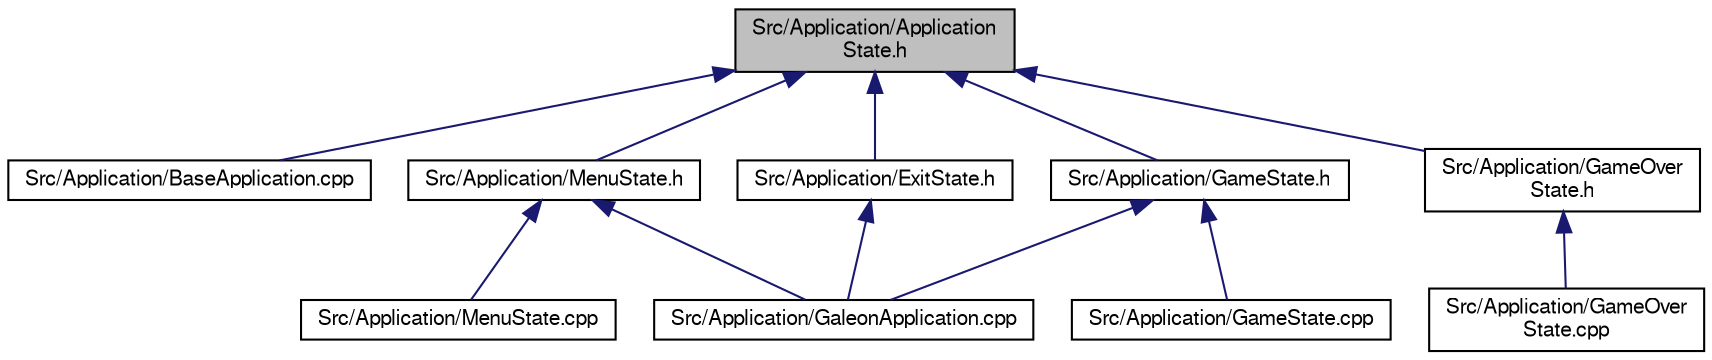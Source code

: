 digraph "Src/Application/ApplicationState.h"
{
  edge [fontname="FreeSans",fontsize="10",labelfontname="FreeSans",labelfontsize="10"];
  node [fontname="FreeSans",fontsize="10",shape=record];
  Node1 [label="Src/Application/Application\lState.h",height=0.2,width=0.4,color="black", fillcolor="grey75", style="filled", fontcolor="black"];
  Node1 -> Node2 [dir="back",color="midnightblue",fontsize="10",style="solid",fontname="FreeSans"];
  Node2 [label="Src/Application/BaseApplication.cpp",height=0.2,width=0.4,color="black", fillcolor="white", style="filled",URL="$_base_application_8cpp.html",tooltip="Contiene la implementaciï¿œn de la clase aplicacion, que maneja la ejecuciï¿œn de todo el juego..."];
  Node1 -> Node3 [dir="back",color="midnightblue",fontsize="10",style="solid",fontname="FreeSans"];
  Node3 [label="Src/Application/ExitState.h",height=0.2,width=0.4,color="black", fillcolor="white", style="filled",URL="$_exit_state_8h.html",tooltip="Contiene la declaración de un estado muy sencillo e independiente de la plataforma, que provoca la terminación de la aplicación. "];
  Node3 -> Node4 [dir="back",color="midnightblue",fontsize="10",style="solid",fontname="FreeSans"];
  Node4 [label="Src/Application/GaleonApplication.cpp",height=0.2,width=0.4,color="black", fillcolor="white", style="filled",URL="$_galeon_application_8cpp.html",tooltip="Contiene la implementación de la clase aplicacion para aplicaciones basadas en Ogre. "];
  Node1 -> Node5 [dir="back",color="midnightblue",fontsize="10",style="solid",fontname="FreeSans"];
  Node5 [label="Src/Application/MenuState.h",height=0.2,width=0.4,color="black", fillcolor="white", style="filled",URL="$_menu_state_8h.html",tooltip="Contiene la declaración del estado de menú. "];
  Node5 -> Node4 [dir="back",color="midnightblue",fontsize="10",style="solid",fontname="FreeSans"];
  Node5 -> Node6 [dir="back",color="midnightblue",fontsize="10",style="solid",fontname="FreeSans"];
  Node6 [label="Src/Application/MenuState.cpp",height=0.2,width=0.4,color="black", fillcolor="white", style="filled",URL="$_menu_state_8cpp.html",tooltip="Contiene la implementación del estado de menú. "];
  Node1 -> Node7 [dir="back",color="midnightblue",fontsize="10",style="solid",fontname="FreeSans"];
  Node7 [label="Src/Application/GameState.h",height=0.2,width=0.4,color="black", fillcolor="white", style="filled",URL="$_game_state_8h.html",tooltip="Contiene la declaración del estado de juego. "];
  Node7 -> Node4 [dir="back",color="midnightblue",fontsize="10",style="solid",fontname="FreeSans"];
  Node7 -> Node8 [dir="back",color="midnightblue",fontsize="10",style="solid",fontname="FreeSans"];
  Node8 [label="Src/Application/GameState.cpp",height=0.2,width=0.4,color="black", fillcolor="white", style="filled",URL="$_game_state_8cpp.html",tooltip="Contiene la implementación del estado de juego. "];
  Node1 -> Node9 [dir="back",color="midnightblue",fontsize="10",style="solid",fontname="FreeSans"];
  Node9 [label="Src/Application/GameOver\lState.h",height=0.2,width=0.4,color="black", fillcolor="white", style="filled",URL="$_game_over_state_8h.html",tooltip="Contiene la declaraciï¿œn del estado de game over. "];
  Node9 -> Node10 [dir="back",color="midnightblue",fontsize="10",style="solid",fontname="FreeSans"];
  Node10 [label="Src/Application/GameOver\lState.cpp",height=0.2,width=0.4,color="black", fillcolor="white", style="filled",URL="$_game_over_state_8cpp.html",tooltip="Contiene la implementaciï¿œn del estado de game over. "];
}

